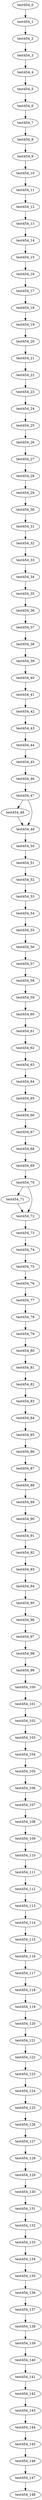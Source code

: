 digraph G {
test454_0->test454_1;
test454_1->test454_2;
test454_2->test454_3;
test454_3->test454_4;
test454_4->test454_5;
test454_5->test454_6;
test454_6->test454_7;
test454_7->test454_8;
test454_8->test454_9;
test454_9->test454_10;
test454_10->test454_11;
test454_11->test454_12;
test454_12->test454_13;
test454_13->test454_14;
test454_14->test454_15;
test454_15->test454_16;
test454_16->test454_17;
test454_17->test454_18;
test454_18->test454_19;
test454_19->test454_20;
test454_20->test454_21;
test454_21->test454_22;
test454_22->test454_23;
test454_23->test454_24;
test454_24->test454_25;
test454_25->test454_26;
test454_26->test454_27;
test454_27->test454_28;
test454_28->test454_29;
test454_29->test454_30;
test454_30->test454_31;
test454_31->test454_32;
test454_32->test454_33;
test454_33->test454_34;
test454_34->test454_35;
test454_35->test454_36;
test454_36->test454_37;
test454_37->test454_38;
test454_38->test454_39;
test454_39->test454_40;
test454_40->test454_41;
test454_41->test454_42;
test454_42->test454_43;
test454_43->test454_44;
test454_44->test454_45;
test454_45->test454_46;
test454_46->test454_47;
test454_47->test454_48;
test454_47->test454_49;
test454_48->test454_49;
test454_49->test454_50;
test454_50->test454_51;
test454_51->test454_52;
test454_52->test454_53;
test454_53->test454_54;
test454_54->test454_55;
test454_55->test454_56;
test454_56->test454_57;
test454_57->test454_58;
test454_58->test454_59;
test454_59->test454_60;
test454_60->test454_61;
test454_61->test454_62;
test454_62->test454_63;
test454_63->test454_64;
test454_64->test454_65;
test454_65->test454_66;
test454_66->test454_67;
test454_67->test454_68;
test454_68->test454_69;
test454_69->test454_70;
test454_70->test454_71;
test454_70->test454_72;
test454_71->test454_72;
test454_72->test454_73;
test454_73->test454_74;
test454_74->test454_75;
test454_75->test454_76;
test454_76->test454_77;
test454_77->test454_78;
test454_78->test454_79;
test454_79->test454_80;
test454_80->test454_81;
test454_81->test454_82;
test454_82->test454_83;
test454_83->test454_84;
test454_84->test454_85;
test454_85->test454_86;
test454_86->test454_87;
test454_87->test454_88;
test454_88->test454_89;
test454_89->test454_90;
test454_90->test454_91;
test454_91->test454_92;
test454_92->test454_93;
test454_93->test454_94;
test454_94->test454_95;
test454_95->test454_96;
test454_96->test454_97;
test454_97->test454_98;
test454_98->test454_99;
test454_99->test454_100;
test454_100->test454_101;
test454_101->test454_102;
test454_102->test454_103;
test454_103->test454_104;
test454_104->test454_105;
test454_105->test454_106;
test454_106->test454_107;
test454_107->test454_108;
test454_108->test454_109;
test454_109->test454_110;
test454_110->test454_111;
test454_111->test454_112;
test454_112->test454_113;
test454_113->test454_114;
test454_114->test454_115;
test454_115->test454_116;
test454_116->test454_117;
test454_117->test454_118;
test454_118->test454_119;
test454_119->test454_120;
test454_120->test454_121;
test454_121->test454_122;
test454_122->test454_123;
test454_123->test454_124;
test454_124->test454_125;
test454_125->test454_126;
test454_126->test454_127;
test454_127->test454_128;
test454_128->test454_129;
test454_129->test454_130;
test454_130->test454_131;
test454_131->test454_132;
test454_132->test454_133;
test454_133->test454_134;
test454_134->test454_135;
test454_135->test454_136;
test454_136->test454_137;
test454_137->test454_138;
test454_138->test454_139;
test454_139->test454_140;
test454_140->test454_141;
test454_141->test454_142;
test454_142->test454_143;
test454_143->test454_144;
test454_144->test454_145;
test454_145->test454_146;
test454_146->test454_147;
test454_147->test454_148;

}
